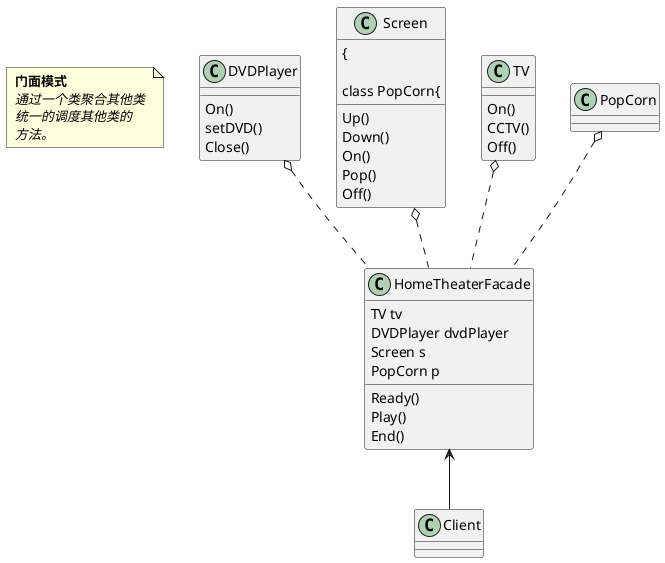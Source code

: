 @startuml
'https://plantuml.com/class-diagram

note as N
    <b> 门面模式</b>
    <i> 通过一个类聚合其他类 </i>
    <i> 统一的调度其他类的</i>
    <i> 方法。</i>
end note

class DVDPlayer{
    On()
    setDVD()
    Close()
}

class Screen{
    Up()
    Down()
{

class PopCorn{
    On()
    Pop()
    Off()
}

class TV{
    On()
    CCTV()
    Off()
}
class HomeTheaterFacade{
    TV tv
    DVDPlayer dvdPlayer
    Screen s
    PopCorn p

    Ready()
    Play()
    End()
}

TV o.. HomeTheaterFacade
DVDPlayer o.. HomeTheaterFacade
Screen o.. HomeTheaterFacade
PopCorn o.. HomeTheaterFacade

HomeTheaterFacade <-- Client
@enduml